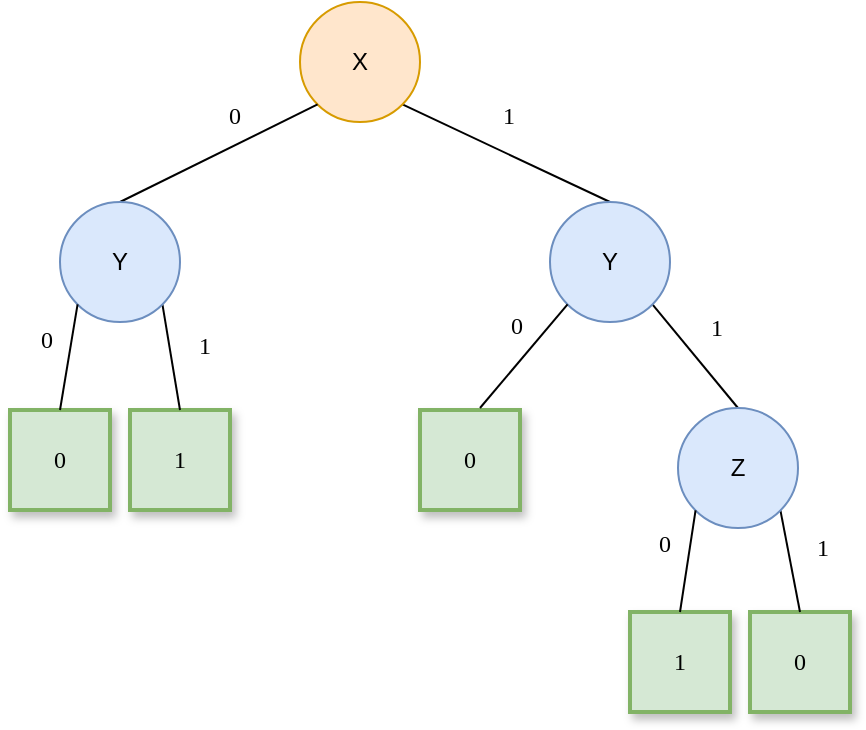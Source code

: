 <mxfile version="26.2.8">
  <diagram name="Page-1" id="10a91c8b-09ff-31b1-d368-03940ed4cc9e">
    <mxGraphModel dx="1428" dy="756" grid="1" gridSize="10" guides="1" tooltips="1" connect="1" arrows="1" fold="1" page="1" pageScale="1" pageWidth="1100" pageHeight="850" background="none" math="0" shadow="0">
      <root>
        <mxCell id="0" />
        <mxCell id="1" parent="0" />
        <mxCell id="62893188c0fa7362-4" value="1" style="rounded=0;html=1;labelBackgroundColor=none;startArrow=none;startFill=0;startSize=5;endArrow=none;endFill=0;endSize=5;jettySize=auto;orthogonalLoop=1;strokeWidth=1;fontFamily=Verdana;fontSize=12" parent="1" target="62893188c0fa7362-3" edge="1">
          <mxGeometry x="-0.3" y="13" relative="1" as="geometry">
            <mxPoint as="offset" />
            <mxPoint x="712.5" y="110" as="sourcePoint" />
          </mxGeometry>
        </mxCell>
        <mxCell id="62893188c0fa7362-5" value="0" style="rounded=0;html=1;labelBackgroundColor=none;startArrow=none;startFill=0;startSize=5;endArrow=none;endFill=0;endSize=5;jettySize=auto;orthogonalLoop=1;strokeWidth=1;fontFamily=Verdana;fontSize=12" parent="1" target="62893188c0fa7362-2" edge="1">
          <mxGeometry x="-0.359" y="-11" relative="1" as="geometry">
            <mxPoint as="offset" />
            <mxPoint x="625" y="110" as="sourcePoint" />
          </mxGeometry>
        </mxCell>
        <mxCell id="62893188c0fa7362-10" value="0" style="whiteSpace=wrap;html=1;rounded=0;shadow=1;labelBackgroundColor=none;strokeWidth=2;fontFamily=Verdana;fontSize=12;align=center;fillColor=#d5e8d4;strokeColor=#82b366;" parent="1" vertex="1">
          <mxGeometry x="515" y="404" width="50" height="50" as="geometry" />
        </mxCell>
        <mxCell id="62893188c0fa7362-14" value="Yes" style="rounded=0;html=1;labelBackgroundColor=none;startArrow=none;startFill=0;startSize=5;endArrow=none;endFill=0;endSize=5;jettySize=auto;orthogonalLoop=1;strokeWidth=1;fontFamily=Verdana;fontSize=12" parent="1" target="62893188c0fa7362-8" edge="1">
          <mxGeometry x="-0.2" y="-14" relative="1" as="geometry">
            <mxPoint as="offset" />
            <mxPoint x="460" y="230" as="sourcePoint" />
          </mxGeometry>
        </mxCell>
        <mxCell id="62893188c0fa7362-15" value="No" style="rounded=0;html=1;labelBackgroundColor=none;startArrow=none;startFill=0;startSize=5;endArrow=none;endFill=0;endSize=5;jettySize=auto;orthogonalLoop=1;strokeWidth=1;fontFamily=Verdana;fontSize=12" parent="1" target="62893188c0fa7362-9" edge="1">
          <mxGeometry x="-0.2" y="14" relative="1" as="geometry">
            <mxPoint as="offset" />
            <mxPoint x="520" y="230" as="sourcePoint" />
          </mxGeometry>
        </mxCell>
        <mxCell id="62893188c0fa7362-17" value="1" style="rounded=0;html=1;labelBackgroundColor=none;startArrow=none;startFill=0;startSize=5;endArrow=none;endFill=0;endSize=5;jettySize=auto;orthogonalLoop=1;strokeWidth=1;fontFamily=Verdana;fontSize=12;exitX=1;exitY=1;exitDx=0;exitDy=0;entryX=0.5;entryY=0;entryDx=0;entryDy=0;" parent="1" source="_E5MlKut9Zbue2P7LgQb-2" target="_E5MlKut9Zbue2P7LgQb-8" edge="1">
          <mxGeometry x="-0.129" y="17" relative="1" as="geometry">
            <mxPoint as="offset" />
            <mxPoint x="574.543" y="250" as="sourcePoint" />
            <mxPoint x="610" y="300" as="targetPoint" />
          </mxGeometry>
        </mxCell>
        <mxCell id="62893188c0fa7362-18" value="Yes" style="rounded=0;html=1;labelBackgroundColor=none;startArrow=none;startFill=0;startSize=5;endArrow=none;endFill=0;endSize=5;jettySize=auto;orthogonalLoop=1;strokeWidth=1;fontFamily=Verdana;fontSize=12" parent="1" target="62893188c0fa7362-12" edge="1">
          <mxGeometry x="-0.217" y="-14" relative="1" as="geometry">
            <mxPoint as="offset" />
            <mxPoint x="338.261" y="340" as="sourcePoint" />
          </mxGeometry>
        </mxCell>
        <mxCell id="62893188c0fa7362-19" value="No" style="rounded=0;html=1;labelBackgroundColor=none;startArrow=none;startFill=0;startSize=5;endArrow=none;endFill=0;endSize=5;jettySize=auto;orthogonalLoop=1;strokeWidth=1;fontFamily=Verdana;fontSize=12" parent="1" target="62893188c0fa7362-13" edge="1">
          <mxGeometry x="-0.284" y="12" relative="1" as="geometry">
            <mxPoint as="offset" />
            <mxPoint x="424.348" y="340" as="sourcePoint" />
          </mxGeometry>
        </mxCell>
        <mxCell id="_E5MlKut9Zbue2P7LgQb-2" value="X" style="ellipse;whiteSpace=wrap;html=1;aspect=fixed;fillColor=#ffe6cc;strokeColor=#d79b00;" vertex="1" parent="1">
          <mxGeometry x="455" y="200" width="60" height="60" as="geometry" />
        </mxCell>
        <mxCell id="_E5MlKut9Zbue2P7LgQb-3" value="0" style="rounded=0;html=1;labelBackgroundColor=none;startArrow=none;startFill=0;startSize=5;endArrow=none;endFill=0;endSize=5;jettySize=auto;orthogonalLoop=1;strokeWidth=1;fontFamily=Verdana;fontSize=12;exitX=0;exitY=1;exitDx=0;exitDy=0;entryX=0.5;entryY=0;entryDx=0;entryDy=0;" edge="1" parent="1" source="_E5MlKut9Zbue2P7LgQb-2" target="_E5MlKut9Zbue2P7LgQb-24">
          <mxGeometry x="-0.261" y="-13" relative="1" as="geometry">
            <mxPoint as="offset" />
            <mxPoint x="530.005" y="250" as="sourcePoint" />
            <mxPoint x="490" y="300" as="targetPoint" />
          </mxGeometry>
        </mxCell>
        <mxCell id="_E5MlKut9Zbue2P7LgQb-7" value="1" style="rounded=0;html=1;labelBackgroundColor=none;startArrow=none;startFill=0;startSize=5;endArrow=none;endFill=0;endSize=5;jettySize=auto;orthogonalLoop=1;strokeWidth=1;fontFamily=Verdana;fontSize=12;exitX=1;exitY=1;exitDx=0;exitDy=0;entryX=0.5;entryY=0;entryDx=0;entryDy=0;" edge="1" parent="1" source="_E5MlKut9Zbue2P7LgQb-8" target="_E5MlKut9Zbue2P7LgQb-21">
          <mxGeometry x="-0.129" y="17" relative="1" as="geometry">
            <mxPoint as="offset" />
            <mxPoint x="634.543" y="350" as="sourcePoint" />
            <mxPoint x="670" y="400" as="targetPoint" />
          </mxGeometry>
        </mxCell>
        <mxCell id="_E5MlKut9Zbue2P7LgQb-8" value="Y" style="ellipse;whiteSpace=wrap;html=1;aspect=fixed;fillColor=#dae8fc;strokeColor=#6c8ebf;" vertex="1" parent="1">
          <mxGeometry x="580" y="300" width="60" height="60" as="geometry" />
        </mxCell>
        <mxCell id="_E5MlKut9Zbue2P7LgQb-9" value="0" style="rounded=0;html=1;labelBackgroundColor=none;startArrow=none;startFill=0;startSize=5;endArrow=none;endFill=0;endSize=5;jettySize=auto;orthogonalLoop=1;strokeWidth=1;fontFamily=Verdana;fontSize=12;exitX=0;exitY=1;exitDx=0;exitDy=0;entryX=0.5;entryY=0;entryDx=0;entryDy=0;" edge="1" parent="1" source="_E5MlKut9Zbue2P7LgQb-8">
          <mxGeometry x="-0.261" y="-13" relative="1" as="geometry">
            <mxPoint as="offset" />
            <mxPoint x="590.005" y="350" as="sourcePoint" />
            <mxPoint x="545" y="403" as="targetPoint" />
          </mxGeometry>
        </mxCell>
        <mxCell id="_E5MlKut9Zbue2P7LgQb-13" value="1" style="whiteSpace=wrap;html=1;rounded=0;shadow=1;labelBackgroundColor=none;strokeWidth=2;fontFamily=Verdana;fontSize=12;align=center;fillColor=#d5e8d4;strokeColor=#82b366;" vertex="1" parent="1">
          <mxGeometry x="620" y="505" width="50" height="50" as="geometry" />
        </mxCell>
        <mxCell id="_E5MlKut9Zbue2P7LgQb-14" value="0" style="whiteSpace=wrap;html=1;rounded=0;shadow=1;labelBackgroundColor=none;strokeWidth=2;fontFamily=Verdana;fontSize=12;align=center;fillColor=#d5e8d4;strokeColor=#82b366;" vertex="1" parent="1">
          <mxGeometry x="680" y="505" width="50" height="50" as="geometry" />
        </mxCell>
        <mxCell id="_E5MlKut9Zbue2P7LgQb-15" value="0" style="whiteSpace=wrap;html=1;rounded=0;shadow=1;labelBackgroundColor=none;strokeWidth=2;fontFamily=Verdana;fontSize=12;align=center;fillColor=#d5e8d4;strokeColor=#82b366;" vertex="1" parent="1">
          <mxGeometry x="310" y="404" width="50" height="50" as="geometry" />
        </mxCell>
        <mxCell id="_E5MlKut9Zbue2P7LgQb-16" value="1" style="whiteSpace=wrap;html=1;rounded=0;shadow=1;labelBackgroundColor=none;strokeWidth=2;fontFamily=Verdana;fontSize=12;align=center;fillColor=#d5e8d4;strokeColor=#82b366;" vertex="1" parent="1">
          <mxGeometry x="370" y="404" width="50" height="50" as="geometry" />
        </mxCell>
        <mxCell id="_E5MlKut9Zbue2P7LgQb-20" value="1" style="rounded=0;html=1;labelBackgroundColor=none;startArrow=none;startFill=0;startSize=5;endArrow=none;endFill=0;endSize=5;jettySize=auto;orthogonalLoop=1;strokeWidth=1;fontFamily=Verdana;fontSize=12;exitX=1;exitY=1;exitDx=0;exitDy=0;entryX=0.5;entryY=0;entryDx=0;entryDy=0;" edge="1" parent="1" source="_E5MlKut9Zbue2P7LgQb-21" target="_E5MlKut9Zbue2P7LgQb-14">
          <mxGeometry x="-0.129" y="17" relative="1" as="geometry">
            <mxPoint as="offset" />
            <mxPoint x="693.543" y="454" as="sourcePoint" />
            <mxPoint x="704" y="504" as="targetPoint" />
          </mxGeometry>
        </mxCell>
        <mxCell id="_E5MlKut9Zbue2P7LgQb-21" value="Z" style="ellipse;whiteSpace=wrap;html=1;aspect=fixed;fillColor=#dae8fc;strokeColor=#6c8ebf;" vertex="1" parent="1">
          <mxGeometry x="644" y="403" width="60" height="60" as="geometry" />
        </mxCell>
        <mxCell id="_E5MlKut9Zbue2P7LgQb-22" value="0" style="rounded=0;html=1;labelBackgroundColor=none;startArrow=none;startFill=0;startSize=5;endArrow=none;endFill=0;endSize=5;jettySize=auto;orthogonalLoop=1;strokeWidth=1;fontFamily=Verdana;fontSize=12;exitX=0;exitY=1;exitDx=0;exitDy=0;entryX=0.5;entryY=0;entryDx=0;entryDy=0;" edge="1" parent="1" source="_E5MlKut9Zbue2P7LgQb-21" target="_E5MlKut9Zbue2P7LgQb-13">
          <mxGeometry x="-0.261" y="-13" relative="1" as="geometry">
            <mxPoint as="offset" />
            <mxPoint x="649.005" y="454" as="sourcePoint" />
            <mxPoint x="644" y="504" as="targetPoint" />
          </mxGeometry>
        </mxCell>
        <mxCell id="_E5MlKut9Zbue2P7LgQb-23" value="1" style="rounded=0;html=1;labelBackgroundColor=none;startArrow=none;startFill=0;startSize=5;endArrow=none;endFill=0;endSize=5;jettySize=auto;orthogonalLoop=1;strokeWidth=1;fontFamily=Verdana;fontSize=12;exitX=1;exitY=1;exitDx=0;exitDy=0;entryX=0.5;entryY=0;entryDx=0;entryDy=0;" edge="1" parent="1" source="_E5MlKut9Zbue2P7LgQb-24" target="_E5MlKut9Zbue2P7LgQb-16">
          <mxGeometry x="-0.129" y="17" relative="1" as="geometry">
            <mxPoint as="offset" />
            <mxPoint x="389.543" y="354" as="sourcePoint" />
            <mxPoint x="400" y="404" as="targetPoint" />
          </mxGeometry>
        </mxCell>
        <mxCell id="_E5MlKut9Zbue2P7LgQb-24" value="Y" style="ellipse;whiteSpace=wrap;html=1;aspect=fixed;fillColor=#dae8fc;strokeColor=#6c8ebf;" vertex="1" parent="1">
          <mxGeometry x="335" y="300" width="60" height="60" as="geometry" />
        </mxCell>
        <mxCell id="_E5MlKut9Zbue2P7LgQb-25" value="0" style="rounded=0;html=1;labelBackgroundColor=none;startArrow=none;startFill=0;startSize=5;endArrow=none;endFill=0;endSize=5;jettySize=auto;orthogonalLoop=1;strokeWidth=1;fontFamily=Verdana;fontSize=12;exitX=0;exitY=1;exitDx=0;exitDy=0;entryX=0.5;entryY=0;entryDx=0;entryDy=0;" edge="1" parent="1" source="_E5MlKut9Zbue2P7LgQb-24" target="_E5MlKut9Zbue2P7LgQb-15">
          <mxGeometry x="-0.261" y="-13" relative="1" as="geometry">
            <mxPoint as="offset" />
            <mxPoint x="345.005" y="354" as="sourcePoint" />
            <mxPoint x="340" y="404" as="targetPoint" />
          </mxGeometry>
        </mxCell>
      </root>
    </mxGraphModel>
  </diagram>
</mxfile>
